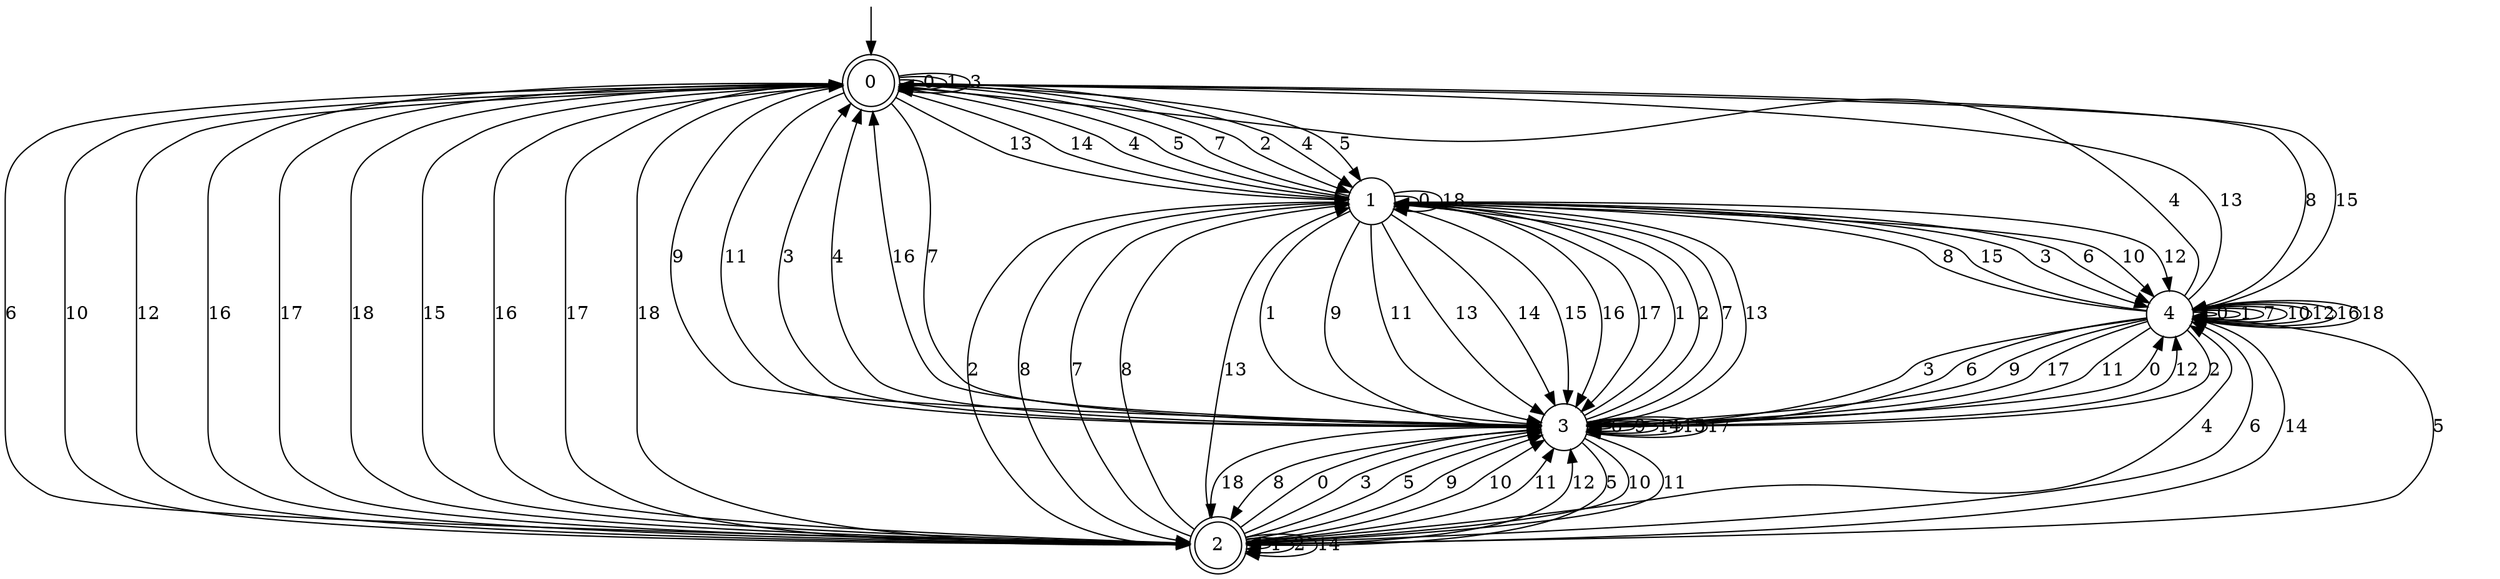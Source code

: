 digraph g {

	s0 [shape="doublecircle" label="0"];
	s1 [shape="circle" label="1"];
	s2 [shape="doublecircle" label="2"];
	s3 [shape="circle" label="3"];
	s4 [shape="circle" label="4"];
	s0 -> s0 [label="0"];
	s0 -> s0 [label="1"];
	s0 -> s1 [label="2"];
	s0 -> s0 [label="3"];
	s0 -> s1 [label="4"];
	s0 -> s1 [label="5"];
	s0 -> s2 [label="6"];
	s0 -> s3 [label="7"];
	s0 -> s4 [label="8"];
	s0 -> s3 [label="9"];
	s0 -> s2 [label="10"];
	s0 -> s3 [label="11"];
	s0 -> s2 [label="12"];
	s0 -> s1 [label="13"];
	s0 -> s1 [label="14"];
	s0 -> s4 [label="15"];
	s0 -> s2 [label="16"];
	s0 -> s2 [label="17"];
	s0 -> s2 [label="18"];
	s1 -> s1 [label="0"];
	s1 -> s3 [label="1"];
	s1 -> s2 [label="2"];
	s1 -> s4 [label="3"];
	s1 -> s0 [label="4"];
	s1 -> s0 [label="5"];
	s1 -> s4 [label="6"];
	s1 -> s0 [label="7"];
	s1 -> s2 [label="8"];
	s1 -> s3 [label="9"];
	s1 -> s4 [label="10"];
	s1 -> s3 [label="11"];
	s1 -> s4 [label="12"];
	s1 -> s3 [label="13"];
	s1 -> s3 [label="14"];
	s1 -> s3 [label="15"];
	s1 -> s3 [label="16"];
	s1 -> s3 [label="17"];
	s1 -> s1 [label="18"];
	s2 -> s3 [label="0"];
	s2 -> s2 [label="1"];
	s2 -> s2 [label="2"];
	s2 -> s3 [label="3"];
	s2 -> s4 [label="4"];
	s2 -> s3 [label="5"];
	s2 -> s4 [label="6"];
	s2 -> s1 [label="7"];
	s2 -> s1 [label="8"];
	s2 -> s3 [label="9"];
	s2 -> s3 [label="10"];
	s2 -> s3 [label="11"];
	s2 -> s3 [label="12"];
	s2 -> s1 [label="13"];
	s2 -> s2 [label="14"];
	s2 -> s0 [label="15"];
	s2 -> s0 [label="16"];
	s2 -> s0 [label="17"];
	s2 -> s0 [label="18"];
	s3 -> s4 [label="0"];
	s3 -> s1 [label="1"];
	s3 -> s1 [label="2"];
	s3 -> s0 [label="3"];
	s3 -> s0 [label="4"];
	s3 -> s2 [label="5"];
	s3 -> s3 [label="6"];
	s3 -> s1 [label="7"];
	s3 -> s2 [label="8"];
	s3 -> s3 [label="9"];
	s3 -> s2 [label="10"];
	s3 -> s2 [label="11"];
	s3 -> s4 [label="12"];
	s3 -> s1 [label="13"];
	s3 -> s3 [label="14"];
	s3 -> s3 [label="15"];
	s3 -> s0 [label="16"];
	s3 -> s3 [label="17"];
	s3 -> s2 [label="18"];
	s4 -> s4 [label="0"];
	s4 -> s4 [label="1"];
	s4 -> s3 [label="2"];
	s4 -> s3 [label="3"];
	s4 -> s0 [label="4"];
	s4 -> s2 [label="5"];
	s4 -> s3 [label="6"];
	s4 -> s4 [label="7"];
	s4 -> s1 [label="8"];
	s4 -> s3 [label="9"];
	s4 -> s4 [label="10"];
	s4 -> s3 [label="11"];
	s4 -> s4 [label="12"];
	s4 -> s0 [label="13"];
	s4 -> s2 [label="14"];
	s4 -> s1 [label="15"];
	s4 -> s4 [label="16"];
	s4 -> s3 [label="17"];
	s4 -> s4 [label="18"];

__start0 [label="" shape="none" width="0" height="0"];
__start0 -> s0;

}
